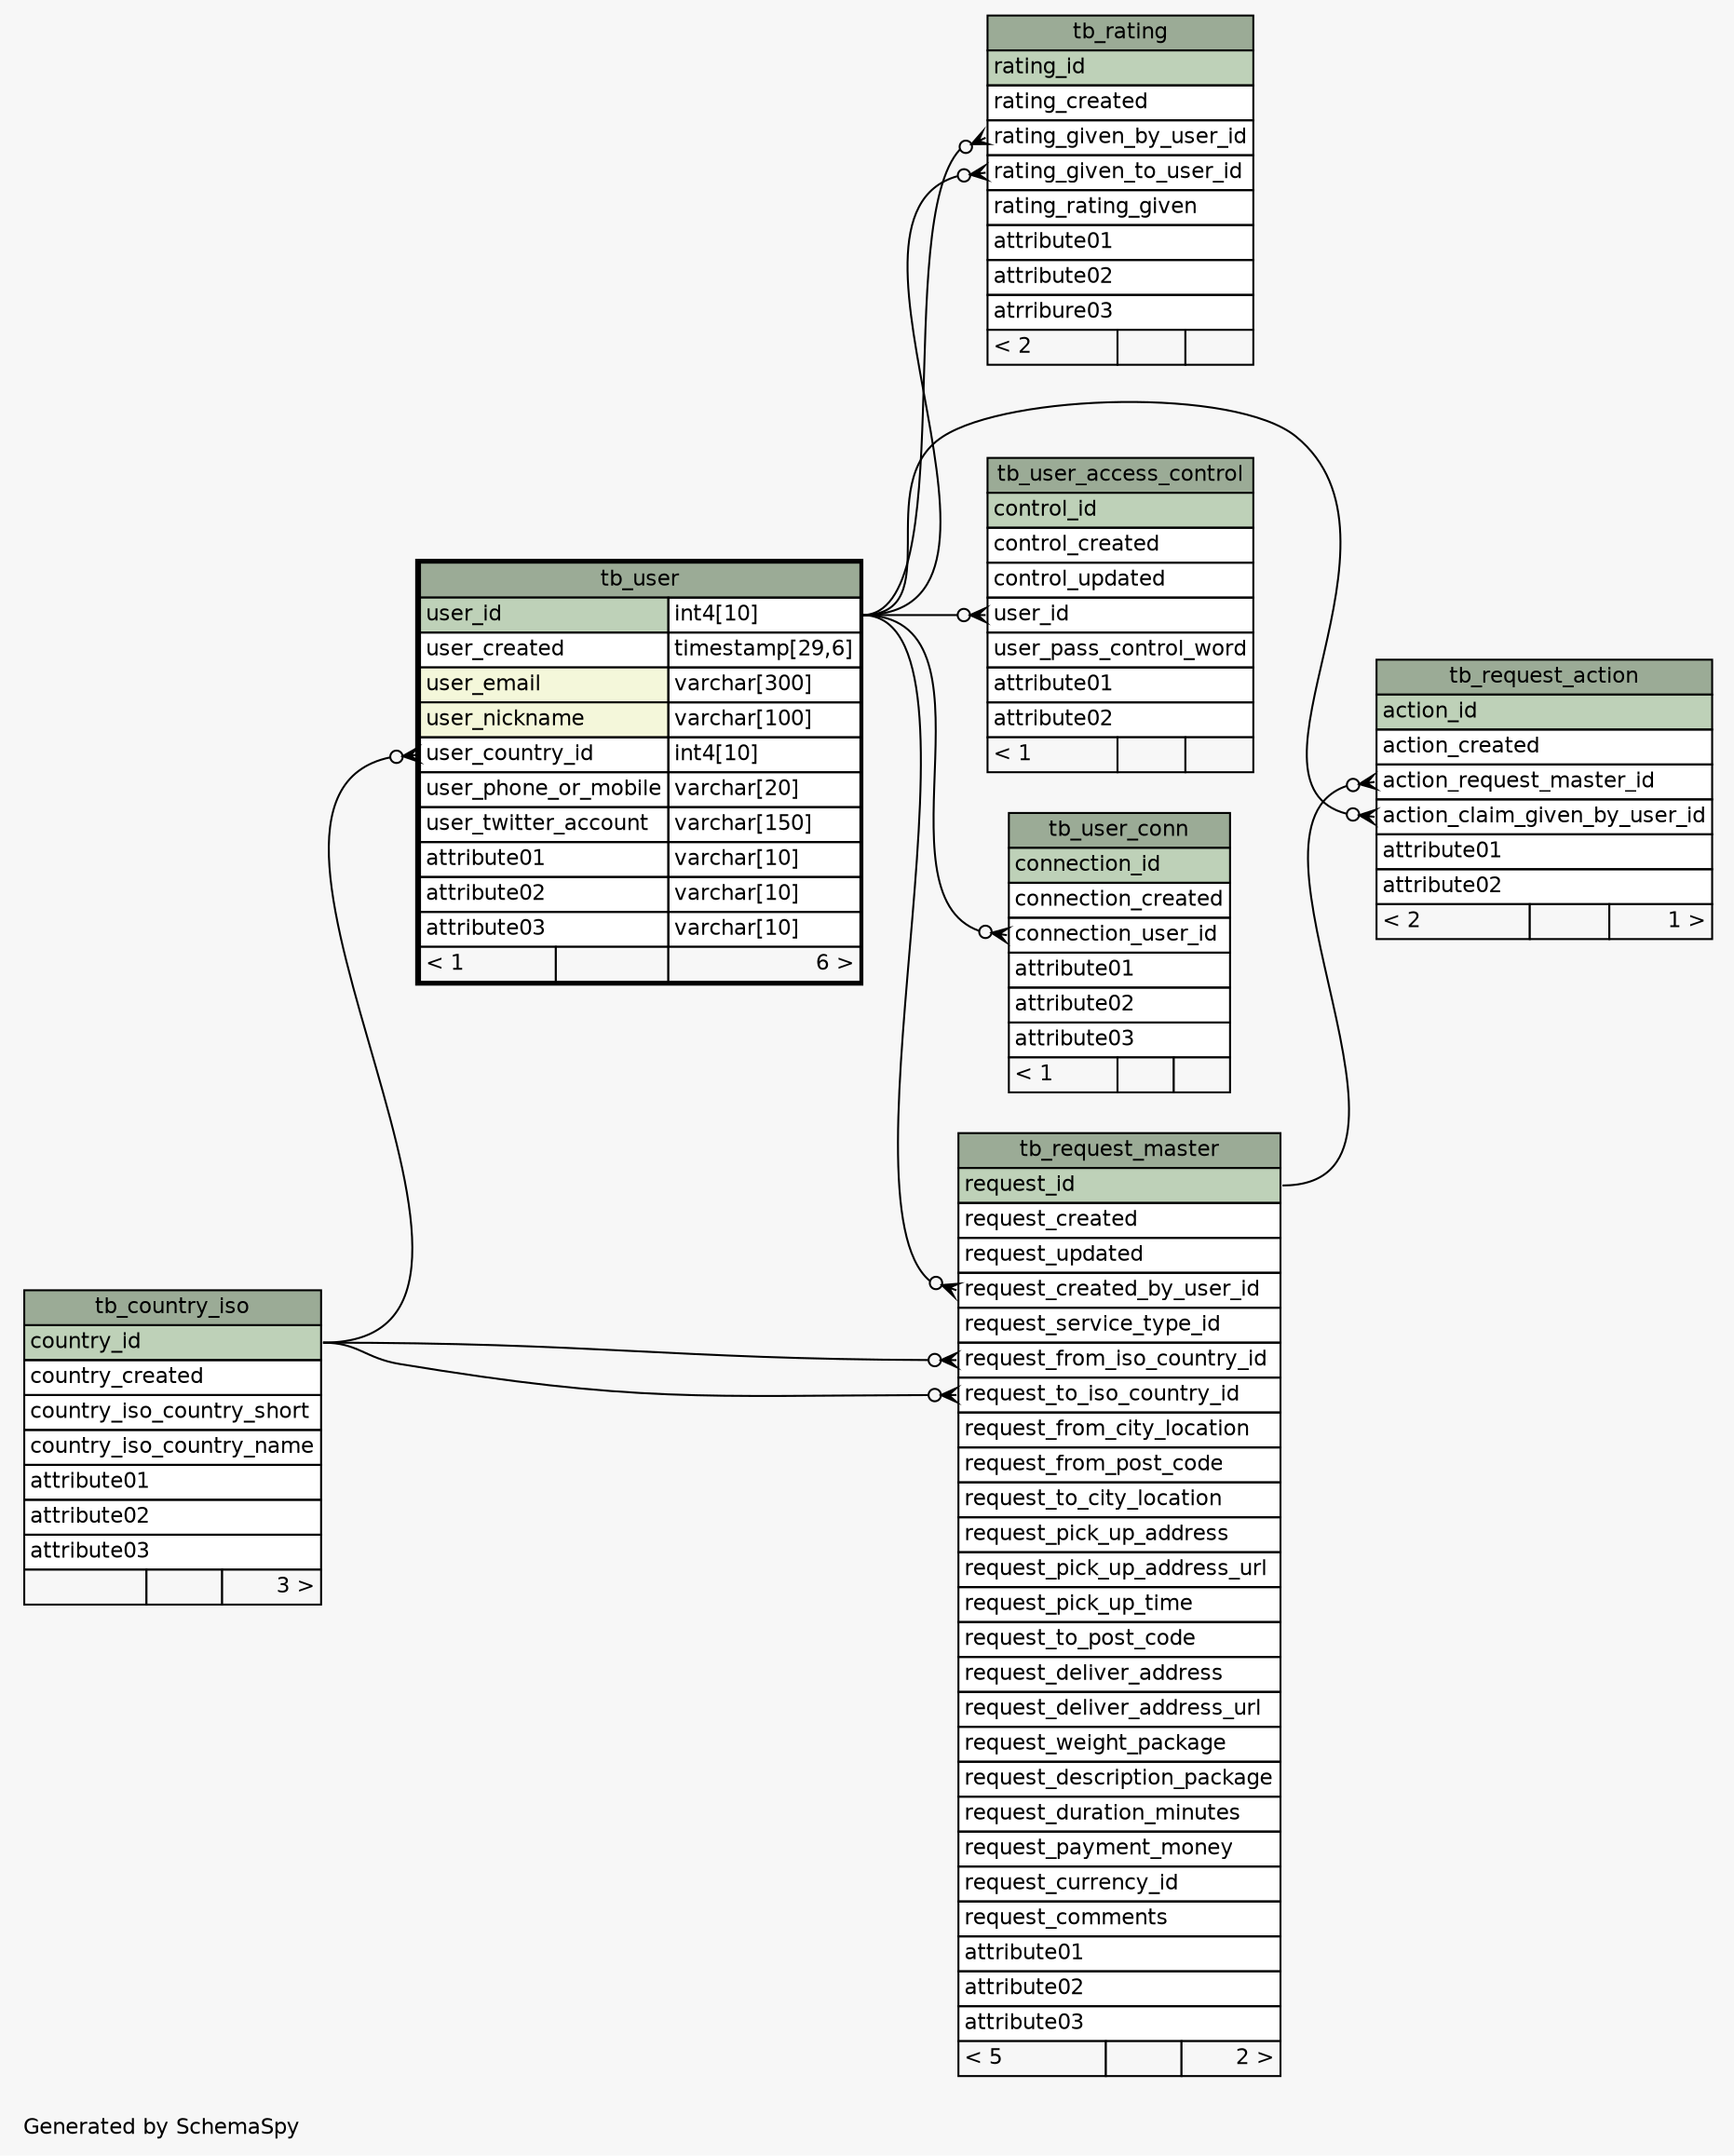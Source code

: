 // dot 2.34.0 on Linux 3.12.1-1-MANJARO
// SchemaSpy rev 590
digraph "oneDegreeRelationshipsDiagram" {
  graph [
    rankdir="RL"
    bgcolor="#f7f7f7"
    label="\nGenerated by SchemaSpy"
    labeljust="l"
    nodesep="0.18"
    ranksep="0.46"
    fontname="Helvetica"
    fontsize="11"
  ];
  node [
    fontname="Helvetica"
    fontsize="11"
    shape="plaintext"
  ];
  edge [
    arrowsize="0.8"
  ];
  "tb_rating":"rating_given_by_user_id":w -> "tb_user":"user_id.type":e [arrowhead=none dir=back arrowtail=crowodot];
  "tb_rating":"rating_given_to_user_id":w -> "tb_user":"user_id.type":e [arrowhead=none dir=back arrowtail=crowodot];
  "tb_request_action":"action_claim_given_by_user_id":w -> "tb_user":"user_id.type":e [arrowhead=none dir=back arrowtail=crowodot];
  "tb_request_action":"action_request_master_id":w -> "tb_request_master":"request_id":e [arrowhead=none dir=back arrowtail=crowodot];
  "tb_request_master":"request_created_by_user_id":w -> "tb_user":"user_id.type":e [arrowhead=none dir=back arrowtail=crowodot];
  "tb_request_master":"request_from_iso_country_id":w -> "tb_country_iso":"country_id":e [arrowhead=none dir=back arrowtail=crowodot];
  "tb_request_master":"request_to_iso_country_id":w -> "tb_country_iso":"country_id":e [arrowhead=none dir=back arrowtail=crowodot];
  "tb_user":"user_country_id":w -> "tb_country_iso":"country_id":e [arrowhead=none dir=back arrowtail=crowodot];
  "tb_user_access_control":"user_id":w -> "tb_user":"user_id.type":e [arrowhead=none dir=back arrowtail=crowodot];
  "tb_user_conn":"connection_user_id":w -> "tb_user":"user_id.type":e [arrowhead=none dir=back arrowtail=crowodot];
  "tb_country_iso" [
    label=<
    <TABLE BORDER="0" CELLBORDER="1" CELLSPACING="0" BGCOLOR="#ffffff">
      <TR><TD COLSPAN="3" BGCOLOR="#9bab96" ALIGN="CENTER">tb_country_iso</TD></TR>
      <TR><TD PORT="country_id" COLSPAN="3" BGCOLOR="#bed1b8" ALIGN="LEFT">country_id</TD></TR>
      <TR><TD PORT="country_created" COLSPAN="3" ALIGN="LEFT">country_created</TD></TR>
      <TR><TD PORT="country_iso_country_short" COLSPAN="3" ALIGN="LEFT">country_iso_country_short</TD></TR>
      <TR><TD PORT="country_iso_country_name" COLSPAN="3" ALIGN="LEFT">country_iso_country_name</TD></TR>
      <TR><TD PORT="attribute01" COLSPAN="3" ALIGN="LEFT">attribute01</TD></TR>
      <TR><TD PORT="attribute02" COLSPAN="3" ALIGN="LEFT">attribute02</TD></TR>
      <TR><TD PORT="attribute03" COLSPAN="3" ALIGN="LEFT">attribute03</TD></TR>
      <TR><TD ALIGN="LEFT" BGCOLOR="#f7f7f7">  </TD><TD ALIGN="RIGHT" BGCOLOR="#f7f7f7">  </TD><TD ALIGN="RIGHT" BGCOLOR="#f7f7f7">3 &gt;</TD></TR>
    </TABLE>>
    URL="tb_country_iso.html"
    tooltip="tb_country_iso"
  ];
  "tb_rating" [
    label=<
    <TABLE BORDER="0" CELLBORDER="1" CELLSPACING="0" BGCOLOR="#ffffff">
      <TR><TD COLSPAN="3" BGCOLOR="#9bab96" ALIGN="CENTER">tb_rating</TD></TR>
      <TR><TD PORT="rating_id" COLSPAN="3" BGCOLOR="#bed1b8" ALIGN="LEFT">rating_id</TD></TR>
      <TR><TD PORT="rating_created" COLSPAN="3" ALIGN="LEFT">rating_created</TD></TR>
      <TR><TD PORT="rating_given_by_user_id" COLSPAN="3" ALIGN="LEFT">rating_given_by_user_id</TD></TR>
      <TR><TD PORT="rating_given_to_user_id" COLSPAN="3" ALIGN="LEFT">rating_given_to_user_id</TD></TR>
      <TR><TD PORT="rating_rating_given" COLSPAN="3" ALIGN="LEFT">rating_rating_given</TD></TR>
      <TR><TD PORT="attribute01" COLSPAN="3" ALIGN="LEFT">attribute01</TD></TR>
      <TR><TD PORT="attribute02" COLSPAN="3" ALIGN="LEFT">attribute02</TD></TR>
      <TR><TD PORT="atrribure03" COLSPAN="3" ALIGN="LEFT">atrribure03</TD></TR>
      <TR><TD ALIGN="LEFT" BGCOLOR="#f7f7f7">&lt; 2</TD><TD ALIGN="RIGHT" BGCOLOR="#f7f7f7">  </TD><TD ALIGN="RIGHT" BGCOLOR="#f7f7f7">  </TD></TR>
    </TABLE>>
    URL="tb_rating.html"
    tooltip="tb_rating"
  ];
  "tb_request_action" [
    label=<
    <TABLE BORDER="0" CELLBORDER="1" CELLSPACING="0" BGCOLOR="#ffffff">
      <TR><TD COLSPAN="3" BGCOLOR="#9bab96" ALIGN="CENTER">tb_request_action</TD></TR>
      <TR><TD PORT="action_id" COLSPAN="3" BGCOLOR="#bed1b8" ALIGN="LEFT">action_id</TD></TR>
      <TR><TD PORT="action_created" COLSPAN="3" ALIGN="LEFT">action_created</TD></TR>
      <TR><TD PORT="action_request_master_id" COLSPAN="3" ALIGN="LEFT">action_request_master_id</TD></TR>
      <TR><TD PORT="action_claim_given_by_user_id" COLSPAN="3" ALIGN="LEFT">action_claim_given_by_user_id</TD></TR>
      <TR><TD PORT="attribute01" COLSPAN="3" ALIGN="LEFT">attribute01</TD></TR>
      <TR><TD PORT="attribute02" COLSPAN="3" ALIGN="LEFT">attribute02</TD></TR>
      <TR><TD ALIGN="LEFT" BGCOLOR="#f7f7f7">&lt; 2</TD><TD ALIGN="RIGHT" BGCOLOR="#f7f7f7">  </TD><TD ALIGN="RIGHT" BGCOLOR="#f7f7f7">1 &gt;</TD></TR>
    </TABLE>>
    URL="tb_request_action.html"
    tooltip="tb_request_action"
  ];
  "tb_request_master" [
    label=<
    <TABLE BORDER="0" CELLBORDER="1" CELLSPACING="0" BGCOLOR="#ffffff">
      <TR><TD COLSPAN="3" BGCOLOR="#9bab96" ALIGN="CENTER">tb_request_master</TD></TR>
      <TR><TD PORT="request_id" COLSPAN="3" BGCOLOR="#bed1b8" ALIGN="LEFT">request_id</TD></TR>
      <TR><TD PORT="request_created" COLSPAN="3" ALIGN="LEFT">request_created</TD></TR>
      <TR><TD PORT="request_updated" COLSPAN="3" ALIGN="LEFT">request_updated</TD></TR>
      <TR><TD PORT="request_created_by_user_id" COLSPAN="3" ALIGN="LEFT">request_created_by_user_id</TD></TR>
      <TR><TD PORT="request_service_type_id" COLSPAN="3" ALIGN="LEFT">request_service_type_id</TD></TR>
      <TR><TD PORT="request_from_iso_country_id" COLSPAN="3" ALIGN="LEFT">request_from_iso_country_id</TD></TR>
      <TR><TD PORT="request_to_iso_country_id" COLSPAN="3" ALIGN="LEFT">request_to_iso_country_id</TD></TR>
      <TR><TD PORT="request_from_city_location" COLSPAN="3" ALIGN="LEFT">request_from_city_location</TD></TR>
      <TR><TD PORT="request_from_post_code" COLSPAN="3" ALIGN="LEFT">request_from_post_code</TD></TR>
      <TR><TD PORT="request_to_city_location" COLSPAN="3" ALIGN="LEFT">request_to_city_location</TD></TR>
      <TR><TD PORT="request_pick_up_address" COLSPAN="3" ALIGN="LEFT">request_pick_up_address</TD></TR>
      <TR><TD PORT="request_pick_up_address_url" COLSPAN="3" ALIGN="LEFT">request_pick_up_address_url</TD></TR>
      <TR><TD PORT="request_pick_up_time" COLSPAN="3" ALIGN="LEFT">request_pick_up_time</TD></TR>
      <TR><TD PORT="request_to_post_code" COLSPAN="3" ALIGN="LEFT">request_to_post_code</TD></TR>
      <TR><TD PORT="request_deliver_address" COLSPAN="3" ALIGN="LEFT">request_deliver_address</TD></TR>
      <TR><TD PORT="request_deliver_address_url" COLSPAN="3" ALIGN="LEFT">request_deliver_address_url</TD></TR>
      <TR><TD PORT="request_weight_package" COLSPAN="3" ALIGN="LEFT">request_weight_package</TD></TR>
      <TR><TD PORT="request_description_package" COLSPAN="3" ALIGN="LEFT">request_description_package</TD></TR>
      <TR><TD PORT="request_duration_minutes" COLSPAN="3" ALIGN="LEFT">request_duration_minutes</TD></TR>
      <TR><TD PORT="request_payment_money" COLSPAN="3" ALIGN="LEFT">request_payment_money</TD></TR>
      <TR><TD PORT="request_currency_id" COLSPAN="3" ALIGN="LEFT">request_currency_id</TD></TR>
      <TR><TD PORT="request_comments" COLSPAN="3" ALIGN="LEFT">request_comments</TD></TR>
      <TR><TD PORT="attribute01" COLSPAN="3" ALIGN="LEFT">attribute01</TD></TR>
      <TR><TD PORT="attribute02" COLSPAN="3" ALIGN="LEFT">attribute02</TD></TR>
      <TR><TD PORT="attribute03" COLSPAN="3" ALIGN="LEFT">attribute03</TD></TR>
      <TR><TD ALIGN="LEFT" BGCOLOR="#f7f7f7">&lt; 5</TD><TD ALIGN="RIGHT" BGCOLOR="#f7f7f7">  </TD><TD ALIGN="RIGHT" BGCOLOR="#f7f7f7">2 &gt;</TD></TR>
    </TABLE>>
    URL="tb_request_master.html"
    tooltip="tb_request_master"
  ];
  "tb_user" [
    label=<
    <TABLE BORDER="2" CELLBORDER="1" CELLSPACING="0" BGCOLOR="#ffffff">
      <TR><TD COLSPAN="3" BGCOLOR="#9bab96" ALIGN="CENTER">tb_user</TD></TR>
      <TR><TD PORT="user_id" COLSPAN="2" BGCOLOR="#bed1b8" ALIGN="LEFT">user_id</TD><TD PORT="user_id.type" ALIGN="LEFT">int4[10]</TD></TR>
      <TR><TD PORT="user_created" COLSPAN="2" ALIGN="LEFT">user_created</TD><TD PORT="user_created.type" ALIGN="LEFT">timestamp[29,6]</TD></TR>
      <TR><TD PORT="user_email" COLSPAN="2" BGCOLOR="#f4f7da" ALIGN="LEFT">user_email</TD><TD PORT="user_email.type" ALIGN="LEFT">varchar[300]</TD></TR>
      <TR><TD PORT="user_nickname" COLSPAN="2" BGCOLOR="#f4f7da" ALIGN="LEFT">user_nickname</TD><TD PORT="user_nickname.type" ALIGN="LEFT">varchar[100]</TD></TR>
      <TR><TD PORT="user_country_id" COLSPAN="2" ALIGN="LEFT">user_country_id</TD><TD PORT="user_country_id.type" ALIGN="LEFT">int4[10]</TD></TR>
      <TR><TD PORT="user_phone_or_mobile" COLSPAN="2" ALIGN="LEFT">user_phone_or_mobile</TD><TD PORT="user_phone_or_mobile.type" ALIGN="LEFT">varchar[20]</TD></TR>
      <TR><TD PORT="user_twitter_account" COLSPAN="2" ALIGN="LEFT">user_twitter_account</TD><TD PORT="user_twitter_account.type" ALIGN="LEFT">varchar[150]</TD></TR>
      <TR><TD PORT="attribute01" COLSPAN="2" ALIGN="LEFT">attribute01</TD><TD PORT="attribute01.type" ALIGN="LEFT">varchar[10]</TD></TR>
      <TR><TD PORT="attribute02" COLSPAN="2" ALIGN="LEFT">attribute02</TD><TD PORT="attribute02.type" ALIGN="LEFT">varchar[10]</TD></TR>
      <TR><TD PORT="attribute03" COLSPAN="2" ALIGN="LEFT">attribute03</TD><TD PORT="attribute03.type" ALIGN="LEFT">varchar[10]</TD></TR>
      <TR><TD ALIGN="LEFT" BGCOLOR="#f7f7f7">&lt; 1</TD><TD ALIGN="RIGHT" BGCOLOR="#f7f7f7">  </TD><TD ALIGN="RIGHT" BGCOLOR="#f7f7f7">6 &gt;</TD></TR>
    </TABLE>>
    URL="tb_user.html"
    tooltip="tb_user"
  ];
  "tb_user_access_control" [
    label=<
    <TABLE BORDER="0" CELLBORDER="1" CELLSPACING="0" BGCOLOR="#ffffff">
      <TR><TD COLSPAN="3" BGCOLOR="#9bab96" ALIGN="CENTER">tb_user_access_control</TD></TR>
      <TR><TD PORT="control_id" COLSPAN="3" BGCOLOR="#bed1b8" ALIGN="LEFT">control_id</TD></TR>
      <TR><TD PORT="control_created" COLSPAN="3" ALIGN="LEFT">control_created</TD></TR>
      <TR><TD PORT="control_updated" COLSPAN="3" ALIGN="LEFT">control_updated</TD></TR>
      <TR><TD PORT="user_id" COLSPAN="3" ALIGN="LEFT">user_id</TD></TR>
      <TR><TD PORT="user_pass_control_word" COLSPAN="3" ALIGN="LEFT">user_pass_control_word</TD></TR>
      <TR><TD PORT="attribute01" COLSPAN="3" ALIGN="LEFT">attribute01</TD></TR>
      <TR><TD PORT="attribute02" COLSPAN="3" ALIGN="LEFT">attribute02</TD></TR>
      <TR><TD ALIGN="LEFT" BGCOLOR="#f7f7f7">&lt; 1</TD><TD ALIGN="RIGHT" BGCOLOR="#f7f7f7">  </TD><TD ALIGN="RIGHT" BGCOLOR="#f7f7f7">  </TD></TR>
    </TABLE>>
    URL="tb_user_access_control.html"
    tooltip="tb_user_access_control"
  ];
  "tb_user_conn" [
    label=<
    <TABLE BORDER="0" CELLBORDER="1" CELLSPACING="0" BGCOLOR="#ffffff">
      <TR><TD COLSPAN="3" BGCOLOR="#9bab96" ALIGN="CENTER">tb_user_conn</TD></TR>
      <TR><TD PORT="connection_id" COLSPAN="3" BGCOLOR="#bed1b8" ALIGN="LEFT">connection_id</TD></TR>
      <TR><TD PORT="connection_created" COLSPAN="3" ALIGN="LEFT">connection_created</TD></TR>
      <TR><TD PORT="connection_user_id" COLSPAN="3" ALIGN="LEFT">connection_user_id</TD></TR>
      <TR><TD PORT="attribute01" COLSPAN="3" ALIGN="LEFT">attribute01</TD></TR>
      <TR><TD PORT="attribute02" COLSPAN="3" ALIGN="LEFT">attribute02</TD></TR>
      <TR><TD PORT="attribute03" COLSPAN="3" ALIGN="LEFT">attribute03</TD></TR>
      <TR><TD ALIGN="LEFT" BGCOLOR="#f7f7f7">&lt; 1</TD><TD ALIGN="RIGHT" BGCOLOR="#f7f7f7">  </TD><TD ALIGN="RIGHT" BGCOLOR="#f7f7f7">  </TD></TR>
    </TABLE>>
    URL="tb_user_conn.html"
    tooltip="tb_user_conn"
  ];
}
